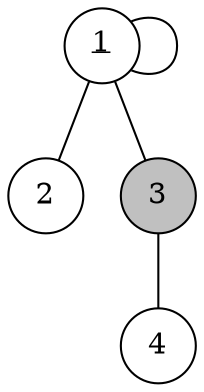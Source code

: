 graph fourth {
   1 -- 1 -- 2;
   1 -- 3 -- 4;
   1 [shape=circle, label=<<u>\N</u>>]
   2 [shape=circle]
   3 [shape=circle, style=filled, fillcolor=grey]
   4 [shape=circle]
}
